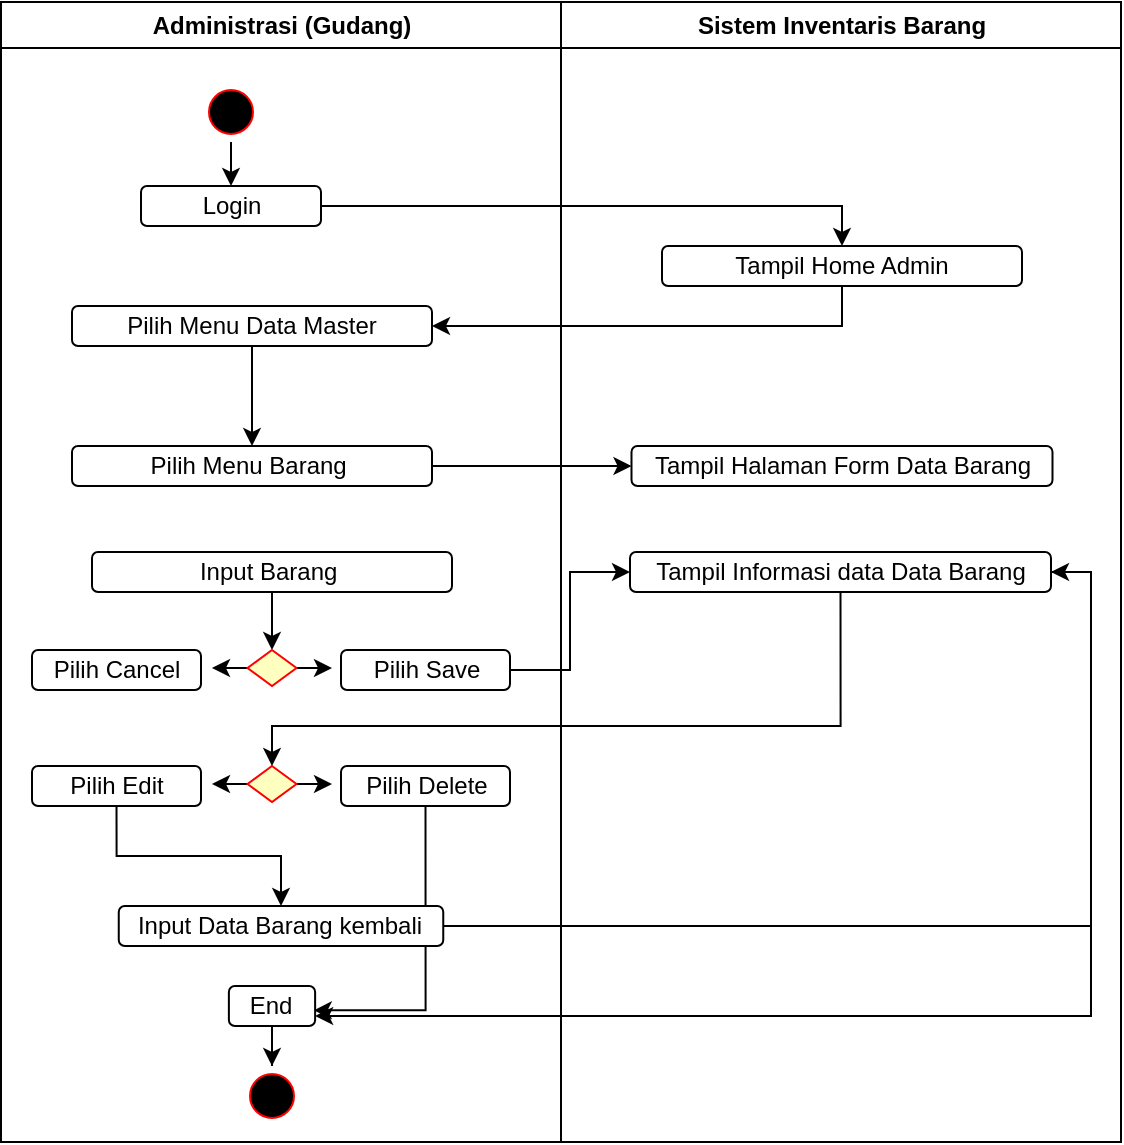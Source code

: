 <mxfile version="21.6.1" type="github">
  <diagram name="Page-1" id="e7e014a7-5840-1c2e-5031-d8a46d1fe8dd">
    <mxGraphModel dx="1254" dy="688" grid="1" gridSize="10" guides="1" tooltips="1" connect="1" arrows="1" fold="1" page="1" pageScale="1" pageWidth="1169" pageHeight="826" background="none" math="0" shadow="0">
      <root>
        <mxCell id="0" />
        <mxCell id="1" parent="0" />
        <mxCell id="2" value="Administrasi (Gudang)" style="swimlane;whiteSpace=wrap;perimeterSpacing=100;" parent="1" vertex="1">
          <mxGeometry x="164.5" y="128" width="280" height="570" as="geometry" />
        </mxCell>
        <mxCell id="6qT2YgRhg9i59s8KqO0A-47" style="edgeStyle=orthogonalEdgeStyle;rounded=0;orthogonalLoop=1;jettySize=auto;html=1;" edge="1" parent="2" source="5" target="6qT2YgRhg9i59s8KqO0A-44">
          <mxGeometry relative="1" as="geometry" />
        </mxCell>
        <mxCell id="5" value="" style="ellipse;shape=startState;fillColor=#000000;strokeColor=#ff0000;" parent="2" vertex="1">
          <mxGeometry x="100" y="40" width="30" height="30" as="geometry" />
        </mxCell>
        <mxCell id="6qT2YgRhg9i59s8KqO0A-44" value="Login" style="rounded=1;whiteSpace=wrap;html=1;shadow=0;glass=0;" vertex="1" parent="2">
          <mxGeometry x="70" y="92" width="90" height="20" as="geometry" />
        </mxCell>
        <mxCell id="6qT2YgRhg9i59s8KqO0A-53" style="edgeStyle=orthogonalEdgeStyle;rounded=0;orthogonalLoop=1;jettySize=auto;html=1;exitX=0.5;exitY=1;exitDx=0;exitDy=0;entryX=0.5;entryY=0;entryDx=0;entryDy=0;" edge="1" parent="2" source="6qT2YgRhg9i59s8KqO0A-51" target="6qT2YgRhg9i59s8KqO0A-52">
          <mxGeometry relative="1" as="geometry" />
        </mxCell>
        <mxCell id="6qT2YgRhg9i59s8KqO0A-51" value="Pilih Menu Data Master" style="rounded=1;whiteSpace=wrap;html=1;shadow=0;glass=0;" vertex="1" parent="2">
          <mxGeometry x="35.5" y="152" width="180" height="20" as="geometry" />
        </mxCell>
        <mxCell id="6qT2YgRhg9i59s8KqO0A-52" value="Pilih Menu Barang&amp;nbsp;" style="rounded=1;whiteSpace=wrap;html=1;shadow=0;glass=0;" vertex="1" parent="2">
          <mxGeometry x="35.5" y="222" width="180" height="20" as="geometry" />
        </mxCell>
        <mxCell id="6qT2YgRhg9i59s8KqO0A-73" style="edgeStyle=orthogonalEdgeStyle;rounded=0;orthogonalLoop=1;jettySize=auto;html=1;entryX=0.5;entryY=0;entryDx=0;entryDy=0;" edge="1" parent="2" source="6qT2YgRhg9i59s8KqO0A-59" target="21">
          <mxGeometry relative="1" as="geometry" />
        </mxCell>
        <mxCell id="6qT2YgRhg9i59s8KqO0A-59" value="Input Barang&amp;nbsp;" style="rounded=1;whiteSpace=wrap;html=1;shadow=0;glass=0;" vertex="1" parent="2">
          <mxGeometry x="45.5" y="275" width="180" height="20" as="geometry" />
        </mxCell>
        <mxCell id="6qT2YgRhg9i59s8KqO0A-61" value="Pilih Cancel" style="rounded=1;whiteSpace=wrap;html=1;shadow=0;glass=0;" vertex="1" parent="2">
          <mxGeometry x="15.5" y="324" width="84.5" height="20" as="geometry" />
        </mxCell>
        <mxCell id="6qT2YgRhg9i59s8KqO0A-62" value="Pilih Save" style="rounded=1;whiteSpace=wrap;html=1;shadow=0;glass=0;" vertex="1" parent="2">
          <mxGeometry x="170" y="324" width="84.5" height="20" as="geometry" />
        </mxCell>
        <mxCell id="6qT2YgRhg9i59s8KqO0A-66" style="edgeStyle=orthogonalEdgeStyle;rounded=0;orthogonalLoop=1;jettySize=auto;html=1;exitX=0;exitY=0.5;exitDx=0;exitDy=0;entryX=1.065;entryY=0.449;entryDx=0;entryDy=0;entryPerimeter=0;" edge="1" parent="2" source="21" target="6qT2YgRhg9i59s8KqO0A-61">
          <mxGeometry relative="1" as="geometry" />
        </mxCell>
        <mxCell id="6qT2YgRhg9i59s8KqO0A-74" style="edgeStyle=orthogonalEdgeStyle;rounded=0;orthogonalLoop=1;jettySize=auto;html=1;exitX=1;exitY=0.5;exitDx=0;exitDy=0;" edge="1" parent="2" source="21">
          <mxGeometry relative="1" as="geometry">
            <mxPoint x="165.5" y="333" as="targetPoint" />
          </mxGeometry>
        </mxCell>
        <mxCell id="21" value="" style="rhombus;fillColor=#ffffc0;strokeColor=#ff0000;" parent="2" vertex="1">
          <mxGeometry x="123.25" y="324" width="24.5" height="18" as="geometry" />
        </mxCell>
        <mxCell id="6qT2YgRhg9i59s8KqO0A-79" style="edgeStyle=orthogonalEdgeStyle;rounded=0;orthogonalLoop=1;jettySize=auto;html=1;exitX=0.5;exitY=1;exitDx=0;exitDy=0;entryX=0.5;entryY=0;entryDx=0;entryDy=0;" edge="1" parent="2" source="6qT2YgRhg9i59s8KqO0A-68" target="6qT2YgRhg9i59s8KqO0A-78">
          <mxGeometry relative="1" as="geometry" />
        </mxCell>
        <mxCell id="6qT2YgRhg9i59s8KqO0A-68" value="Pilih Edit" style="rounded=1;whiteSpace=wrap;html=1;shadow=0;glass=0;" vertex="1" parent="2">
          <mxGeometry x="15.5" y="382" width="84.5" height="20" as="geometry" />
        </mxCell>
        <mxCell id="6qT2YgRhg9i59s8KqO0A-85" style="edgeStyle=orthogonalEdgeStyle;rounded=0;orthogonalLoop=1;jettySize=auto;html=1;exitX=0.5;exitY=1;exitDx=0;exitDy=0;entryX=0.984;entryY=0.607;entryDx=0;entryDy=0;entryPerimeter=0;" edge="1" parent="2" source="6qT2YgRhg9i59s8KqO0A-69" target="6qT2YgRhg9i59s8KqO0A-80">
          <mxGeometry relative="1" as="geometry" />
        </mxCell>
        <mxCell id="6qT2YgRhg9i59s8KqO0A-69" value="Pilih Delete" style="rounded=1;whiteSpace=wrap;html=1;shadow=0;glass=0;" vertex="1" parent="2">
          <mxGeometry x="170" y="382" width="84.5" height="20" as="geometry" />
        </mxCell>
        <mxCell id="6qT2YgRhg9i59s8KqO0A-71" style="edgeStyle=orthogonalEdgeStyle;rounded=0;orthogonalLoop=1;jettySize=auto;html=1;exitX=0;exitY=0.5;exitDx=0;exitDy=0;entryX=1.065;entryY=0.449;entryDx=0;entryDy=0;entryPerimeter=0;" edge="1" parent="2" source="6qT2YgRhg9i59s8KqO0A-72" target="6qT2YgRhg9i59s8KqO0A-68">
          <mxGeometry relative="1" as="geometry" />
        </mxCell>
        <mxCell id="6qT2YgRhg9i59s8KqO0A-76" style="edgeStyle=orthogonalEdgeStyle;rounded=0;orthogonalLoop=1;jettySize=auto;html=1;exitX=1;exitY=0.5;exitDx=0;exitDy=0;" edge="1" parent="2" source="6qT2YgRhg9i59s8KqO0A-72">
          <mxGeometry relative="1" as="geometry">
            <mxPoint x="165.5" y="391.235" as="targetPoint" />
          </mxGeometry>
        </mxCell>
        <mxCell id="6qT2YgRhg9i59s8KqO0A-72" value="" style="rhombus;fillColor=#ffffc0;strokeColor=#ff0000;" vertex="1" parent="2">
          <mxGeometry x="123.25" y="382" width="24.5" height="18" as="geometry" />
        </mxCell>
        <mxCell id="6qT2YgRhg9i59s8KqO0A-78" value="Input Data Barang kembali" style="rounded=1;whiteSpace=wrap;html=1;shadow=0;glass=0;" vertex="1" parent="2">
          <mxGeometry x="58.88" y="452" width="162.25" height="20" as="geometry" />
        </mxCell>
        <mxCell id="6qT2YgRhg9i59s8KqO0A-83" style="edgeStyle=orthogonalEdgeStyle;rounded=0;orthogonalLoop=1;jettySize=auto;html=1;exitX=0.5;exitY=1;exitDx=0;exitDy=0;" edge="1" parent="2" source="6qT2YgRhg9i59s8KqO0A-80" target="6qT2YgRhg9i59s8KqO0A-82">
          <mxGeometry relative="1" as="geometry" />
        </mxCell>
        <mxCell id="6qT2YgRhg9i59s8KqO0A-80" value="End" style="rounded=1;whiteSpace=wrap;html=1;shadow=0;glass=0;" vertex="1" parent="2">
          <mxGeometry x="113.94" y="492" width="43.12" height="20" as="geometry" />
        </mxCell>
        <mxCell id="6qT2YgRhg9i59s8KqO0A-82" value="" style="ellipse;shape=startState;fillColor=#000000;strokeColor=#ff0000;" vertex="1" parent="2">
          <mxGeometry x="120.5" y="532" width="30" height="30" as="geometry" />
        </mxCell>
        <mxCell id="3" value="Sistem Inventaris Barang" style="swimlane;whiteSpace=wrap" parent="1" vertex="1">
          <mxGeometry x="444.5" y="128" width="280" height="570" as="geometry" />
        </mxCell>
        <mxCell id="6qT2YgRhg9i59s8KqO0A-48" value="Tampil Home Admin" style="rounded=1;whiteSpace=wrap;html=1;shadow=0;glass=0;" vertex="1" parent="3">
          <mxGeometry x="50.5" y="122" width="180" height="20" as="geometry" />
        </mxCell>
        <mxCell id="6qT2YgRhg9i59s8KqO0A-54" value="Tampil Halaman Form Data Barang" style="rounded=1;whiteSpace=wrap;html=1;shadow=0;glass=0;" vertex="1" parent="3">
          <mxGeometry x="35.25" y="222" width="210.5" height="20" as="geometry" />
        </mxCell>
        <mxCell id="6qT2YgRhg9i59s8KqO0A-60" value="Tampil Informasi data Data Barang" style="rounded=1;whiteSpace=wrap;html=1;shadow=0;glass=0;" vertex="1" parent="3">
          <mxGeometry x="34.5" y="275" width="210.5" height="20" as="geometry" />
        </mxCell>
        <mxCell id="6qT2YgRhg9i59s8KqO0A-50" style="edgeStyle=orthogonalEdgeStyle;rounded=0;orthogonalLoop=1;jettySize=auto;html=1;exitX=1;exitY=0.5;exitDx=0;exitDy=0;entryX=0.5;entryY=0;entryDx=0;entryDy=0;" edge="1" parent="1" source="6qT2YgRhg9i59s8KqO0A-44" target="6qT2YgRhg9i59s8KqO0A-48">
          <mxGeometry relative="1" as="geometry" />
        </mxCell>
        <mxCell id="6qT2YgRhg9i59s8KqO0A-56" style="edgeStyle=orthogonalEdgeStyle;rounded=0;orthogonalLoop=1;jettySize=auto;html=1;exitX=0.5;exitY=1;exitDx=0;exitDy=0;entryX=1;entryY=0.5;entryDx=0;entryDy=0;" edge="1" parent="1" source="6qT2YgRhg9i59s8KqO0A-48" target="6qT2YgRhg9i59s8KqO0A-51">
          <mxGeometry relative="1" as="geometry" />
        </mxCell>
        <mxCell id="6qT2YgRhg9i59s8KqO0A-58" style="edgeStyle=orthogonalEdgeStyle;rounded=0;orthogonalLoop=1;jettySize=auto;html=1;exitX=1;exitY=0.5;exitDx=0;exitDy=0;entryX=0;entryY=0.5;entryDx=0;entryDy=0;" edge="1" parent="1" source="6qT2YgRhg9i59s8KqO0A-52" target="6qT2YgRhg9i59s8KqO0A-54">
          <mxGeometry relative="1" as="geometry" />
        </mxCell>
        <mxCell id="6qT2YgRhg9i59s8KqO0A-67" style="edgeStyle=orthogonalEdgeStyle;rounded=0;orthogonalLoop=1;jettySize=auto;html=1;exitX=1;exitY=0.5;exitDx=0;exitDy=0;entryX=0;entryY=0.5;entryDx=0;entryDy=0;" edge="1" parent="1" source="6qT2YgRhg9i59s8KqO0A-62" target="6qT2YgRhg9i59s8KqO0A-60">
          <mxGeometry relative="1" as="geometry" />
        </mxCell>
        <mxCell id="6qT2YgRhg9i59s8KqO0A-77" style="edgeStyle=orthogonalEdgeStyle;rounded=0;orthogonalLoop=1;jettySize=auto;html=1;exitX=0.5;exitY=1;exitDx=0;exitDy=0;" edge="1" parent="1" source="6qT2YgRhg9i59s8KqO0A-60" target="6qT2YgRhg9i59s8KqO0A-72">
          <mxGeometry relative="1" as="geometry">
            <Array as="points">
              <mxPoint x="584" y="490" />
              <mxPoint x="300" y="490" />
            </Array>
          </mxGeometry>
        </mxCell>
        <mxCell id="6qT2YgRhg9i59s8KqO0A-84" style="edgeStyle=orthogonalEdgeStyle;rounded=0;orthogonalLoop=1;jettySize=auto;html=1;exitX=1;exitY=0.5;exitDx=0;exitDy=0;entryX=1;entryY=0.5;entryDx=0;entryDy=0;" edge="1" parent="1" source="6qT2YgRhg9i59s8KqO0A-78" target="6qT2YgRhg9i59s8KqO0A-60">
          <mxGeometry relative="1" as="geometry" />
        </mxCell>
        <mxCell id="6qT2YgRhg9i59s8KqO0A-88" style="edgeStyle=orthogonalEdgeStyle;rounded=0;orthogonalLoop=1;jettySize=auto;html=1;exitX=1;exitY=0.5;exitDx=0;exitDy=0;entryX=1;entryY=0.75;entryDx=0;entryDy=0;" edge="1" parent="1" source="6qT2YgRhg9i59s8KqO0A-60" target="6qT2YgRhg9i59s8KqO0A-80">
          <mxGeometry relative="1" as="geometry" />
        </mxCell>
      </root>
    </mxGraphModel>
  </diagram>
</mxfile>
